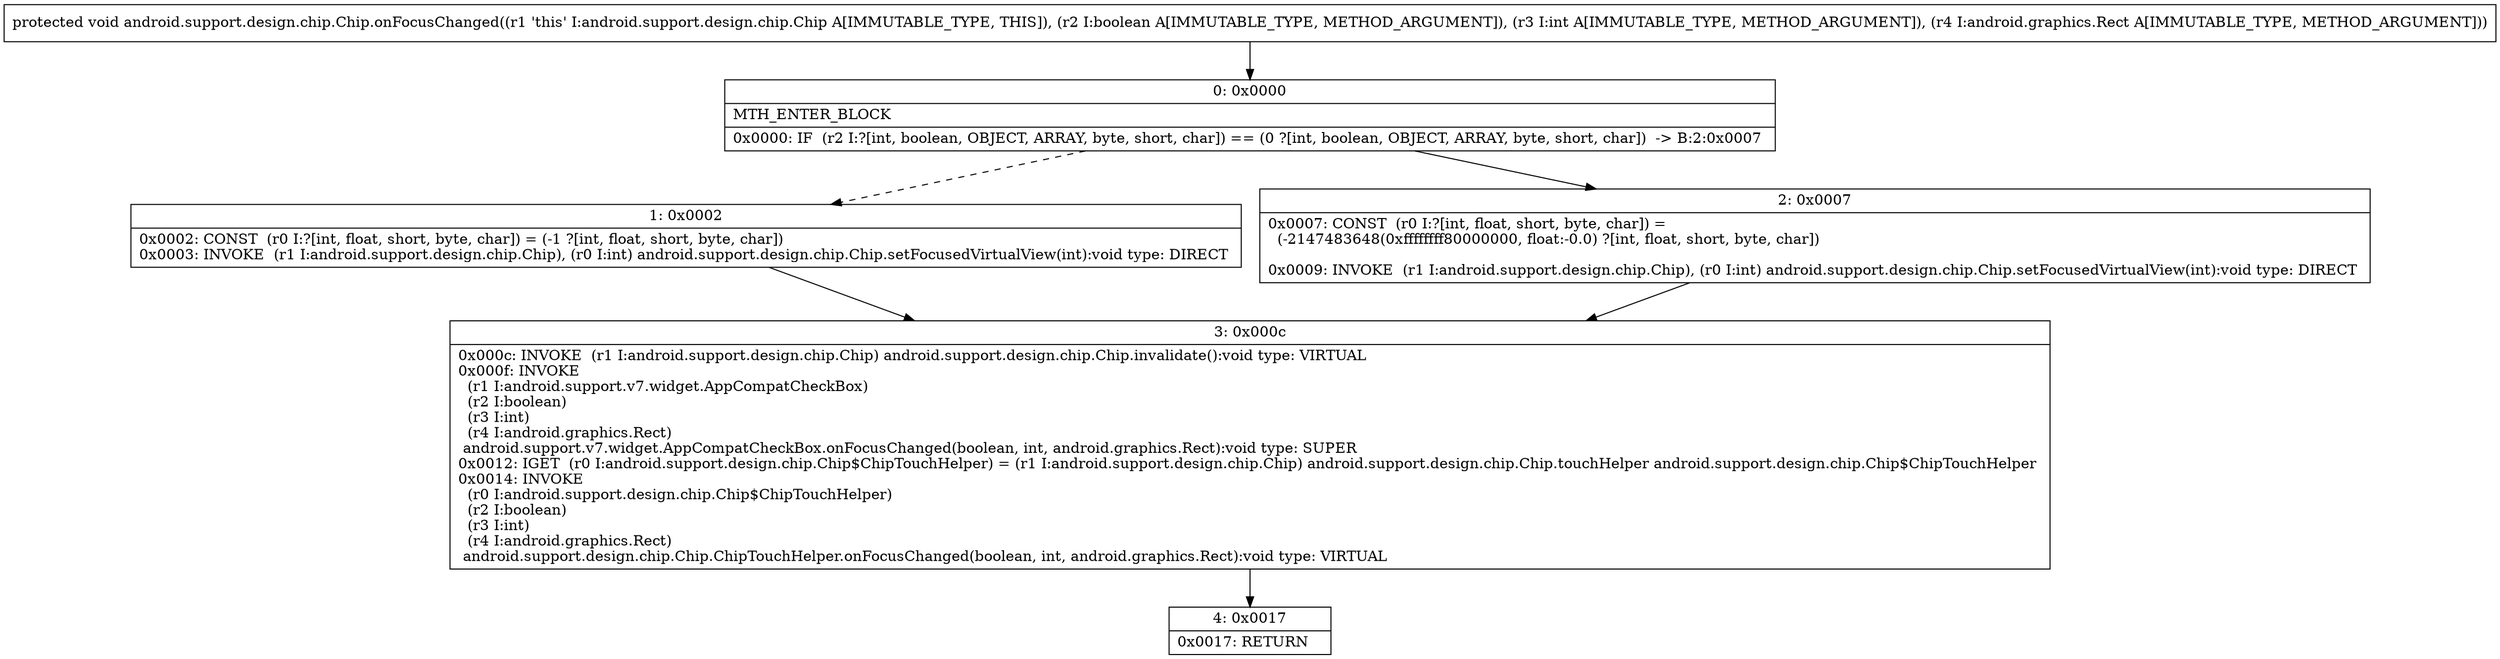 digraph "CFG forandroid.support.design.chip.Chip.onFocusChanged(ZILandroid\/graphics\/Rect;)V" {
Node_0 [shape=record,label="{0\:\ 0x0000|MTH_ENTER_BLOCK\l|0x0000: IF  (r2 I:?[int, boolean, OBJECT, ARRAY, byte, short, char]) == (0 ?[int, boolean, OBJECT, ARRAY, byte, short, char])  \-\> B:2:0x0007 \l}"];
Node_1 [shape=record,label="{1\:\ 0x0002|0x0002: CONST  (r0 I:?[int, float, short, byte, char]) = (\-1 ?[int, float, short, byte, char]) \l0x0003: INVOKE  (r1 I:android.support.design.chip.Chip), (r0 I:int) android.support.design.chip.Chip.setFocusedVirtualView(int):void type: DIRECT \l}"];
Node_2 [shape=record,label="{2\:\ 0x0007|0x0007: CONST  (r0 I:?[int, float, short, byte, char]) = \l  (\-2147483648(0xffffffff80000000, float:\-0.0) ?[int, float, short, byte, char])\l \l0x0009: INVOKE  (r1 I:android.support.design.chip.Chip), (r0 I:int) android.support.design.chip.Chip.setFocusedVirtualView(int):void type: DIRECT \l}"];
Node_3 [shape=record,label="{3\:\ 0x000c|0x000c: INVOKE  (r1 I:android.support.design.chip.Chip) android.support.design.chip.Chip.invalidate():void type: VIRTUAL \l0x000f: INVOKE  \l  (r1 I:android.support.v7.widget.AppCompatCheckBox)\l  (r2 I:boolean)\l  (r3 I:int)\l  (r4 I:android.graphics.Rect)\l android.support.v7.widget.AppCompatCheckBox.onFocusChanged(boolean, int, android.graphics.Rect):void type: SUPER \l0x0012: IGET  (r0 I:android.support.design.chip.Chip$ChipTouchHelper) = (r1 I:android.support.design.chip.Chip) android.support.design.chip.Chip.touchHelper android.support.design.chip.Chip$ChipTouchHelper \l0x0014: INVOKE  \l  (r0 I:android.support.design.chip.Chip$ChipTouchHelper)\l  (r2 I:boolean)\l  (r3 I:int)\l  (r4 I:android.graphics.Rect)\l android.support.design.chip.Chip.ChipTouchHelper.onFocusChanged(boolean, int, android.graphics.Rect):void type: VIRTUAL \l}"];
Node_4 [shape=record,label="{4\:\ 0x0017|0x0017: RETURN   \l}"];
MethodNode[shape=record,label="{protected void android.support.design.chip.Chip.onFocusChanged((r1 'this' I:android.support.design.chip.Chip A[IMMUTABLE_TYPE, THIS]), (r2 I:boolean A[IMMUTABLE_TYPE, METHOD_ARGUMENT]), (r3 I:int A[IMMUTABLE_TYPE, METHOD_ARGUMENT]), (r4 I:android.graphics.Rect A[IMMUTABLE_TYPE, METHOD_ARGUMENT])) }"];
MethodNode -> Node_0;
Node_0 -> Node_1[style=dashed];
Node_0 -> Node_2;
Node_1 -> Node_3;
Node_2 -> Node_3;
Node_3 -> Node_4;
}

